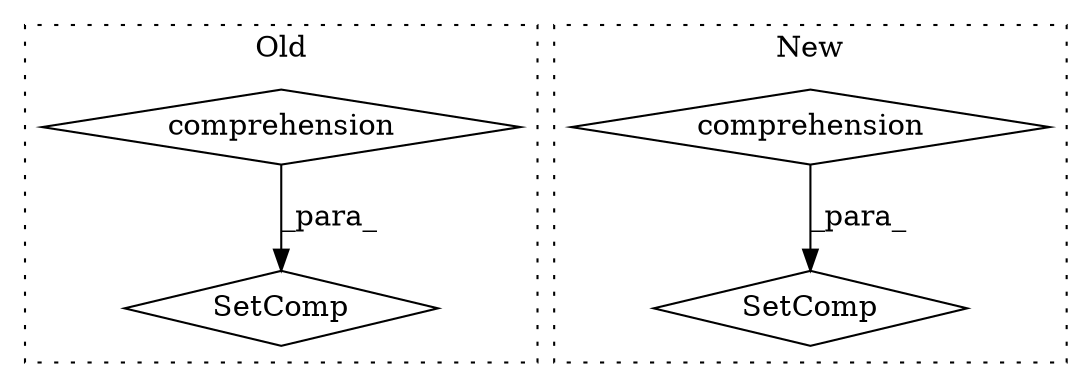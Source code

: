 digraph G {
subgraph cluster0 {
1 [label="SetComp" a="69" s="4324" l="87" shape="diamond"];
4 [label="comprehension" a="45" s="4336" l="3" shape="diamond"];
label = "Old";
style="dotted";
}
subgraph cluster1 {
2 [label="SetComp" a="69" s="3317" l="58" shape="diamond"];
3 [label="comprehension" a="45" s="3329" l="3" shape="diamond"];
label = "New";
style="dotted";
}
3 -> 2 [label="_para_"];
4 -> 1 [label="_para_"];
}